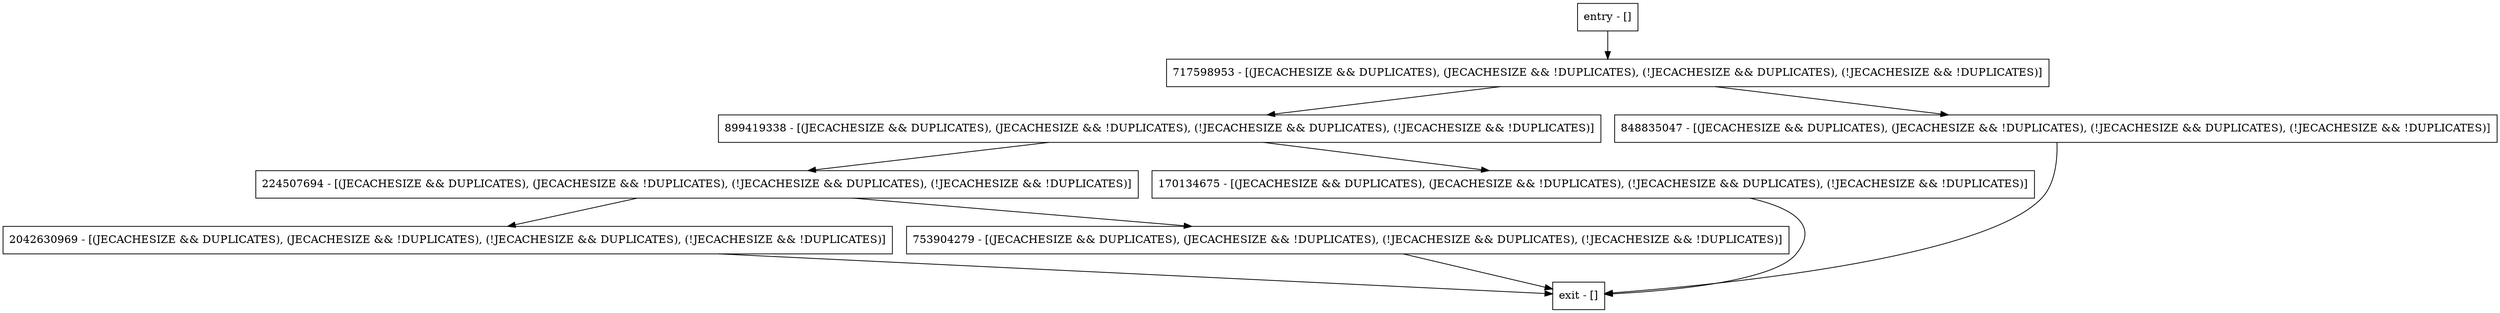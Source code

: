digraph getStorageSize {
node [shape=record];
entry [label="entry - []"];
exit [label="exit - []"];
717598953 [label="717598953 - [(JECACHESIZE && DUPLICATES), (JECACHESIZE && !DUPLICATES), (!JECACHESIZE && DUPLICATES), (!JECACHESIZE && !DUPLICATES)]"];
224507694 [label="224507694 - [(JECACHESIZE && DUPLICATES), (JECACHESIZE && !DUPLICATES), (!JECACHESIZE && DUPLICATES), (!JECACHESIZE && !DUPLICATES)]"];
899419338 [label="899419338 - [(JECACHESIZE && DUPLICATES), (JECACHESIZE && !DUPLICATES), (!JECACHESIZE && DUPLICATES), (!JECACHESIZE && !DUPLICATES)]"];
170134675 [label="170134675 - [(JECACHESIZE && DUPLICATES), (JECACHESIZE && !DUPLICATES), (!JECACHESIZE && DUPLICATES), (!JECACHESIZE && !DUPLICATES)]"];
2042630969 [label="2042630969 - [(JECACHESIZE && DUPLICATES), (JECACHESIZE && !DUPLICATES), (!JECACHESIZE && DUPLICATES), (!JECACHESIZE && !DUPLICATES)]"];
848835047 [label="848835047 - [(JECACHESIZE && DUPLICATES), (JECACHESIZE && !DUPLICATES), (!JECACHESIZE && DUPLICATES), (!JECACHESIZE && !DUPLICATES)]"];
753904279 [label="753904279 - [(JECACHESIZE && DUPLICATES), (JECACHESIZE && !DUPLICATES), (!JECACHESIZE && DUPLICATES), (!JECACHESIZE && !DUPLICATES)]"];
entry;
exit;
entry -> 717598953;
717598953 -> 899419338;
717598953 -> 848835047;
224507694 -> 2042630969;
224507694 -> 753904279;
899419338 -> 224507694;
899419338 -> 170134675;
170134675 -> exit;
2042630969 -> exit;
848835047 -> exit;
753904279 -> exit;
}
